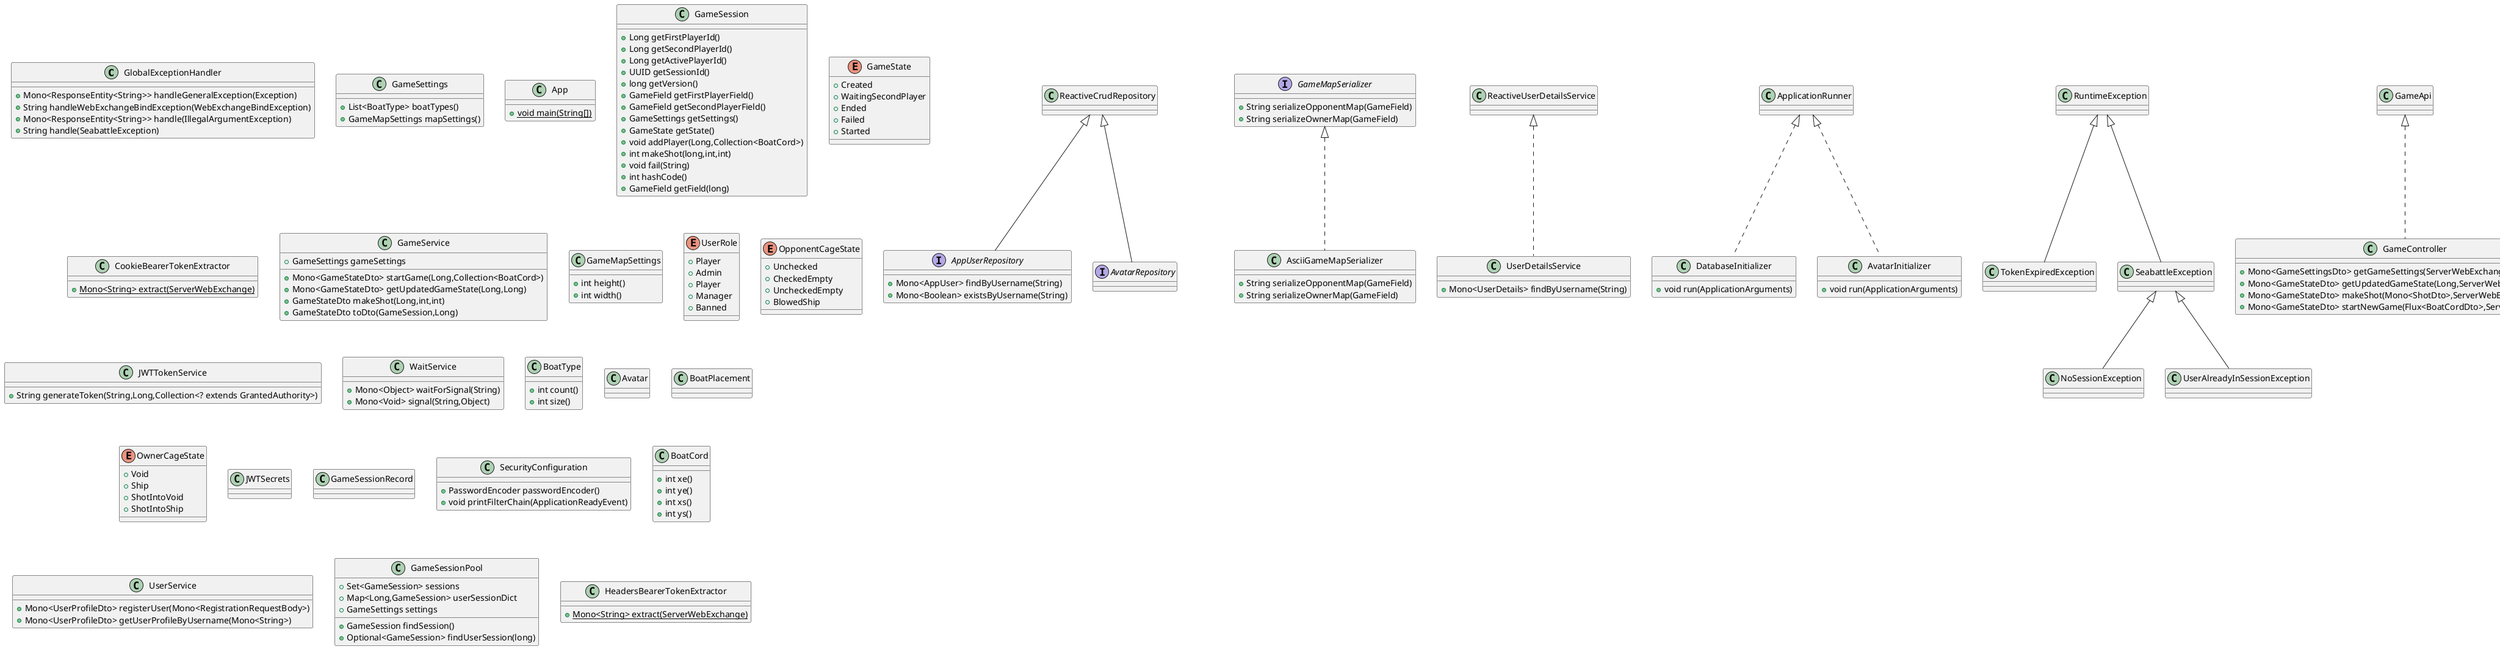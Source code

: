 @startuml
class GlobalExceptionHandler {
+ Mono<ResponseEntity<String>> handleGeneralException(Exception)
+ String handleWebExchangeBindException(WebExchangeBindException)
+ Mono<ResponseEntity<String>> handle(IllegalArgumentException)
+ String handle(SeabattleException)
}

interface AppUserRepository {
+ Mono<AppUser> findByUsername(String)
+ Mono<Boolean> existsByUsername(String)
}

class GameSettings {
+ List<BoatType> boatTypes()
+ GameMapSettings mapSettings()
}

class App {
+ {static} void main(String[])
}

interface GameMapSerializer {
+ String serializeOpponentMap(GameField)
+ String serializeOwnerMap(GameField)
}

class GameSession {
+ Long getFirstPlayerId()
+ Long getSecondPlayerId()
+ Long getActivePlayerId()
+ UUID getSessionId()
+ long getVersion()
+ GameField getFirstPlayerField()
+ GameField getSecondPlayerField()
+ GameSettings getSettings()
+ GameState getState()
+ void addPlayer(Long,Collection<BoatCord>)
+ int makeShot(long,int,int)
+ void fail(String)
+ int hashCode()
+ GameField getField(long)
}

enum GameState {
+  Created
+  WaitingSecondPlayer
+  Ended
+  Failed
+  Started
}

class UserDetailsService {
+ Mono<UserDetails> findByUsername(String)
}

class CookieBearerTokenExtractor {
+ {static} Mono<String> extract(ServerWebExchange)
}

class GameService {
+ GameSettings gameSettings
+ Mono<GameStateDto> startGame(Long,Collection<BoatCord>)
+ Mono<GameStateDto> getUpdatedGameState(Long,Long)
+ GameStateDto makeShot(Long,int,int)
+ GameStateDto toDto(GameSession,Long)
}


class GameMapSettings {
+ int height()
+ int width()
}

class DatabaseInitializer {
+ void run(ApplicationArguments)
}

class TokenExpiredException {
}
enum UserRole {
+  Player
+  Admin
}

enum OpponentCageState {
+  Unchecked
+  CheckedEmpty
+  UncheckedEmpty
+  BlowedShip
}

class NoSessionException {
}
class JWTTokenService {
+ String generateToken(String,Long,Collection<? extends GrantedAuthority>)
}

class WaitService {
+ Mono<Object> waitForSignal(String)
+ Mono<Void> signal(String,Object)
}

class BoatType {
+ int count()
+ int size()
}

class GameController {
+ Mono<GameSettingsDto> getGameSettings(ServerWebExchange)
+ Mono<GameStateDto> getUpdatedGameState(Long,ServerWebExchange)
+ Mono<GameStateDto> makeShot(Mono<ShotDto>,ServerWebExchange)
+ Mono<GameStateDto> startNewGame(Flux<BoatCordDto>,ServerWebExchange)
}

class BearerTokenAuthenticationManager {
+ void init()
+ Mono<Authentication> authenticate(Authentication)
}

class BearerAuthenticationFilter {
}
class AsciiGameMapSerializer {
+ String serializeOpponentMap(GameField)
+ String serializeOwnerMap(GameField)
}

class Avatar {
}
class BoatPlacement {
}
class UserAlreadyInSessionException {
}
class UsernamePasswordAuthenticationManager {
+ Mono<Authentication> authenticate(Authentication)
}

enum OwnerCageState {
+  Void
+  Ship
+  ShotIntoVoid
+  ShotIntoShip
}

class JWTSecrets {
}
class GameSessionRecord {
}
class UserController {
+ Mono<UserProfileDto> getUserProfile(ServerWebExchange)
+ Mono<UserProfileDto> registerUser(Mono<RegistrationRequestBody>,ServerWebExchange)
+ Flux<AvatarDto> getAvatars(ServerWebExchange)
+ Flux<GameStatsDto> getStats(Long,ServerWebExchange)
+ Mono<Void> setAvatar(Long,ServerWebExchange)
}

class SecurityConfiguration {
+ PasswordEncoder passwordEncoder()
+ void printFilterChain(ApplicationReadyEvent)
}

class BasicAuthenticationConverter {
+ Mono<Authentication> convert(ServerWebExchange)
}

class ServerHttpBearerAuthenticationConverter {
+ Mono<Authentication> convert(ServerWebExchange)
}

class BoatCord {
+ int xe()
+ int ye()
+ int xs()
+ int ys()
}

class UserService {
+ Mono<UserProfileDto> registerUser(Mono<RegistrationRequestBody>)
+ Mono<UserProfileDto> getUserProfileByUsername(Mono<String>)
}

class BasicAuthenticationFilter {
}
class GameSessionPool {
+ Set<GameSession> sessions
+ Map<Long,GameSession> userSessionDict
+ GameSettings settings
+ GameSession findSession()
+ Optional<GameSession> findUserSession(long)
}


class BasicAuthenticationSuccessHandler {
+ Mono<Void> onAuthenticationSuccess(WebFilterExchange,Authentication)
}

class HeadersBearerTokenExtractor {
+ {static} Mono<String> extract(ServerWebExchange)
}

class AvatarInitializer {
+ void run(ApplicationArguments)
}

interface AvatarRepository {
}
class SeabattleException {
}
class TokenController {
+ Mono<Void> getToken(ServerWebExchange)
}

class GameField {
+ Map<Integer,Integer> getStilBoats()
+ boolean makeShot(int,int)
+ void placeBoat(BoatCord)
+ List<Point> getPoints(BoatCord)
+ int getHeight()
+ int getWidth()
+ int[][] getOwnerMap()
+ int[][] getOpponentMap()
}

class GameField$Point {
+ int x()
+ int y()
}

class AppUser {
+ Collection<? extends GrantedAuthority> getAuthorities()
+ String getPassword()
}

enum UserRole {
+  Player
+  Manager
+  Banned
}



ReactiveCrudRepository <|-- AppUserRepository
ReactiveUserDetailsService <|.. UserDetailsService
ApplicationRunner <|.. DatabaseInitializer
RuntimeException <|-- TokenExpiredException
SeabattleException <|-- NoSessionException
GameApi <|.. GameController
ReactiveAuthenticationManager <|.. BearerTokenAuthenticationManager
AuthenticationWebFilter <|-- BearerAuthenticationFilter
GameMapSerializer <|.. AsciiGameMapSerializer
SeabattleException <|-- UserAlreadyInSessionException
ReactiveAuthenticationManager <|.. UsernamePasswordAuthenticationManager
UserApi <|.. UserController
AvatarApi <|.. UserController
ServerAuthenticationConverter <|.. BasicAuthenticationConverter
ServerAuthenticationConverter <|.. ServerHttpBearerAuthenticationConverter
AuthenticationWebFilter <|-- BasicAuthenticationFilter
ServerAuthenticationSuccessHandler <|.. BasicAuthenticationSuccessHandler
ApplicationRunner <|.. AvatarInitializer
ReactiveCrudRepository <|-- AvatarRepository
RuntimeException <|-- SeabattleException
TokenApi <|.. TokenController
GameField +.. GameField$Point
UserDetails <|.. AppUser
@enduml